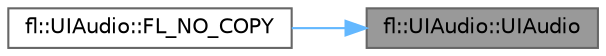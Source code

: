 digraph "fl::UIAudio::UIAudio"
{
 // INTERACTIVE_SVG=YES
 // LATEX_PDF_SIZE
  bgcolor="transparent";
  edge [fontname=Helvetica,fontsize=10,labelfontname=Helvetica,labelfontsize=10];
  node [fontname=Helvetica,fontsize=10,shape=box,height=0.2,width=0.4];
  rankdir="RL";
  Node1 [id="Node000001",label="fl::UIAudio::UIAudio",height=0.2,width=0.4,color="gray40", fillcolor="grey60", style="filled", fontcolor="black",tooltip=" "];
  Node1 -> Node2 [id="edge1_Node000001_Node000002",dir="back",color="steelblue1",style="solid",tooltip=" "];
  Node2 [id="Node000002",label="fl::UIAudio::FL_NO_COPY",height=0.2,width=0.4,color="grey40", fillcolor="white", style="filled",URL="$d2/d4d/classfl_1_1_u_i_audio_a81e434a8103f4068781c0fcca89bb042.html#a81e434a8103f4068781c0fcca89bb042",tooltip=" "];
}
